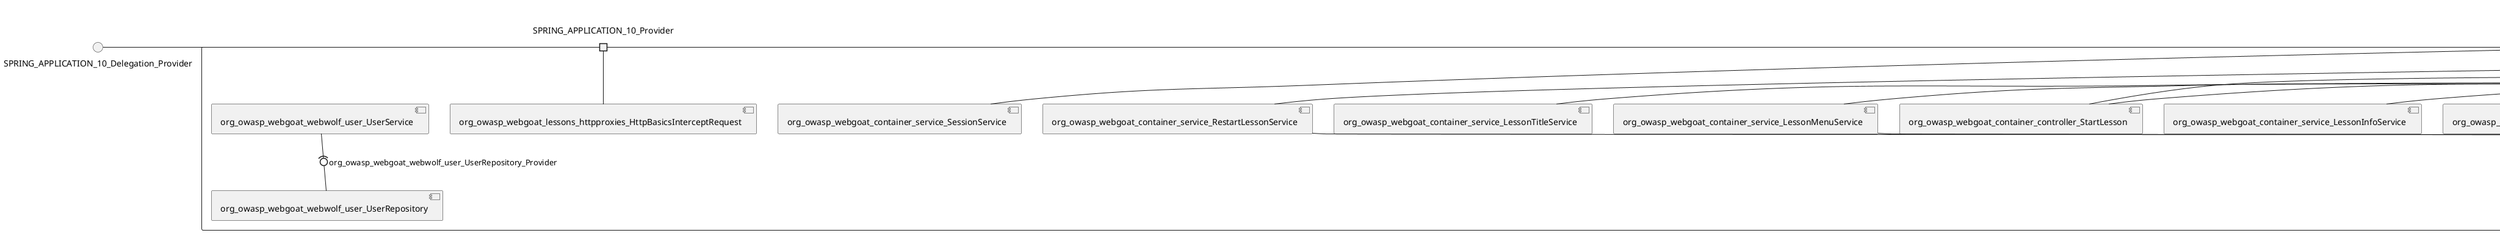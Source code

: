 @startuml
skinparam fixCircleLabelOverlapping true
skinparam componentStyle uml2
() SPRING_APPLICATION_10_Delegation_Provider
() SPRING_APPLICATION_11_Delegation_Provider
() SPRING_APPLICATION_12_Delegation_Provider
() SPRING_APPLICATION_13_Delegation_Provider
() SPRING_APPLICATION_14_Delegation_Provider
() SPRING_APPLICATION_15_Delegation_Provider
() SPRING_APPLICATION_16_Delegation_Provider
() SPRING_APPLICATION_2_Delegation_Provider
() SPRING_APPLICATION_3_Delegation_Provider
() SPRING_APPLICATION_4_Delegation_Provider
() SPRING_APPLICATION_5_Delegation_Provider
() SPRING_APPLICATION_6_Delegation_Provider
() SPRING_APPLICATION_7_Delegation_Provider
() SPRING_APPLICATION_8_Delegation_Provider
() SPRING_APPLICATION_9_Delegation_Provider
() SPRING_APPLICATION_BypassRestrictions_FieldRestrictions_POST_Delegation_Provider
() SPRING_APPLICATION_BypassRestrictions_frontendValidation_POST_Delegation_Provider
() SPRING_APPLICATION_ChromeDevTools_dummy_POST_Delegation_Provider
() SPRING_APPLICATION_ChromeDevTools_network_POST_Delegation_Provider
() SPRING_APPLICATION_CrossSiteScriptingStored_stored_xss_POST_Delegation_Provider
() SPRING_APPLICATION_CrossSiteScriptingStored_stored_xss_follow_up_POST_Delegation_Provider
() SPRING_APPLICATION_CrossSiteScripting_attack1_POST_Delegation_Provider
() SPRING_APPLICATION_CrossSiteScripting_attack3_POST_Delegation_Provider
() SPRING_APPLICATION_CrossSiteScripting_attack4_POST_Delegation_Provider
() SPRING_APPLICATION_CrossSiteScripting_attack5a_GET_Delegation_Provider
() SPRING_APPLICATION_CrossSiteScripting_attack6a_POST_Delegation_Provider
() SPRING_APPLICATION_CrossSiteScripting_dom_follow_up_POST_Delegation_Provider
() SPRING_APPLICATION_CrossSiteScripting_phone_home_xss_POST_Delegation_Provider
() SPRING_APPLICATION_CrossSiteScripting_quiz_GET_POST_Delegation_Provider
() SPRING_APPLICATION_Delegation_Provider
() SPRING_APPLICATION_GET_10_Delegation_Provider
() SPRING_APPLICATION_GET_11_Delegation_Provider
() SPRING_APPLICATION_GET_2_Delegation_Provider
() SPRING_APPLICATION_GET_3_Delegation_Provider
() SPRING_APPLICATION_GET_4_Delegation_Provider
() SPRING_APPLICATION_GET_5_Delegation_Provider
() SPRING_APPLICATION_GET_6_Delegation_Provider
() SPRING_APPLICATION_GET_7_Delegation_Provider
() SPRING_APPLICATION_GET_8_Delegation_Provider
() SPRING_APPLICATION_GET_9_Delegation_Provider
() SPRING_APPLICATION_GET_Delegation_Provider
() SPRING_APPLICATION_HtmlTampering_task_POST_Delegation_Provider
() SPRING_APPLICATION_HttpBasics_attack1_POST_Delegation_Provider
() SPRING_APPLICATION_HttpBasics_attack2_POST_Delegation_Provider
() SPRING_APPLICATION_IDOR_diff_attributes_POST_Delegation_Provider
() SPRING_APPLICATION_IDOR_login_POST_Delegation_Provider
() SPRING_APPLICATION_IDOR_profile_alt_path_POST_Delegation_Provider
() SPRING_APPLICATION_InsecureDeserialization_task_POST_Delegation_Provider
() SPRING_APPLICATION_InsecureLogin_Delegation_Provider
() SPRING_APPLICATION_JWT_decode_POST_Delegation_Provider
() SPRING_APPLICATION_JWT_jku_Delegation_Provider
() SPRING_APPLICATION_JWT_kid_Delegation_Provider
() SPRING_APPLICATION_JWT_quiz_GET_POST_Delegation_Provider
() SPRING_APPLICATION_JWT_refresh_Delegation_Provider
() SPRING_APPLICATION_JWT_secret_POST_Delegation_Provider
() SPRING_APPLICATION_JWT_votings_Delegation_Provider
() SPRING_APPLICATION_LogSpoofing_log_bleeding_POST_Delegation_Provider
() SPRING_APPLICATION_LogSpoofing_log_spoofing_POST_Delegation_Provider
() SPRING_APPLICATION_POST_10_Delegation_Provider
() SPRING_APPLICATION_POST_11_Delegation_Provider
() SPRING_APPLICATION_POST_12_Delegation_Provider
() SPRING_APPLICATION_POST_13_Delegation_Provider
() SPRING_APPLICATION_POST_14_Delegation_Provider
() SPRING_APPLICATION_POST_15_Delegation_Provider
() SPRING_APPLICATION_POST_16_Delegation_Provider
() SPRING_APPLICATION_POST_17_Delegation_Provider
() SPRING_APPLICATION_POST_18_Delegation_Provider
() SPRING_APPLICATION_POST_2_Delegation_Provider
() SPRING_APPLICATION_POST_3_Delegation_Provider
() SPRING_APPLICATION_POST_4_Delegation_Provider
() SPRING_APPLICATION_POST_5_Delegation_Provider
() SPRING_APPLICATION_POST_6_Delegation_Provider
() SPRING_APPLICATION_POST_7_Delegation_Provider
() SPRING_APPLICATION_POST_8_Delegation_Provider
() SPRING_APPLICATION_POST_9_Delegation_Provider
() SPRING_APPLICATION_POST_Delegation_Provider
() SPRING_APPLICATION_PUT_Delegation_Provider
() SPRING_APPLICATION_PasswordReset_ForgotPassword_create_password_reset_link_POST_Delegation_Provider
() SPRING_APPLICATION_PasswordReset_SecurityQuestions_POST_Delegation_Provider
() SPRING_APPLICATION_PasswordReset_reset_Delegation_Provider
() SPRING_APPLICATION_PasswordReset_simple_mail_reset_POST_Delegation_Provider
() SPRING_APPLICATION_PathTraversal_profile_picture_GET_Delegation_Provider
() SPRING_APPLICATION_PathTraversal_profile_picture_fix_GET_Delegation_Provider
() SPRING_APPLICATION_PathTraversal_profile_upload_POST_Delegation_Provider
() SPRING_APPLICATION_PathTraversal_profile_upload_fix_POST_Delegation_Provider
() SPRING_APPLICATION_PathTraversal_profile_upload_remove_user_input_POST_Delegation_Provider
() SPRING_APPLICATION_PathTraversal_random_POST_Delegation_Provider
() SPRING_APPLICATION_PathTraversal_random_picture_GET_Delegation_Provider
() SPRING_APPLICATION_PathTraversal_zip_slip_Delegation_Provider
() SPRING_APPLICATION_SSRF_task1_POST_Delegation_Provider
() SPRING_APPLICATION_SSRF_task2_POST_Delegation_Provider
() SPRING_APPLICATION_SecurePasswords_assignment_POST_Delegation_Provider
() SPRING_APPLICATION_SqlInjectionAdvanced_attack6a_POST_Delegation_Provider
() SPRING_APPLICATION_SqlInjectionAdvanced_attack6b_POST_Delegation_Provider
() SPRING_APPLICATION_SqlInjectionAdvanced_challenge_Login_POST_Delegation_Provider
() SPRING_APPLICATION_SqlInjectionAdvanced_challenge_PUT_Delegation_Provider
() SPRING_APPLICATION_SqlInjectionAdvanced_quiz_GET_POST_Delegation_Provider
() SPRING_APPLICATION_SqlInjectionMitigations_attack10a_POST_Delegation_Provider
() SPRING_APPLICATION_SqlInjectionMitigations_attack10b_POST_Delegation_Provider
() SPRING_APPLICATION_SqlInjectionMitigations_attack12a_POST_Delegation_Provider
() SPRING_APPLICATION_SqlInjectionMitigations_servers_GET_Delegation_Provider
() SPRING_APPLICATION_SqlInjection_assignment5a_POST_Delegation_Provider
() SPRING_APPLICATION_SqlInjection_assignment5b_POST_Delegation_Provider
() SPRING_APPLICATION_SqlInjection_attack10_POST_Delegation_Provider
() SPRING_APPLICATION_SqlInjection_attack2_POST_Delegation_Provider
() SPRING_APPLICATION_SqlInjection_attack3_POST_Delegation_Provider
() SPRING_APPLICATION_SqlInjection_attack4_POST_Delegation_Provider
() SPRING_APPLICATION_SqlInjection_attack5_POST_Delegation_Provider
() SPRING_APPLICATION_SqlInjection_attack8_POST_Delegation_Provider
() SPRING_APPLICATION_SqlInjection_attack9_POST_Delegation_Provider
() SPRING_APPLICATION_SqlOnlyInputValidationOnKeywords_attack_POST_Delegation_Provider
() SPRING_APPLICATION_SqlOnlyInputValidation_attack_POST_Delegation_Provider
() SPRING_APPLICATION_VulnerableComponents_attack1_POST_Delegation_Provider
() SPRING_APPLICATION_WebWolf_GET_Delegation_Provider
() SPRING_APPLICATION_WebWolf_landing_Delegation_Provider
() SPRING_APPLICATION_WebWolf_mail_Delegation_Provider
() SPRING_APPLICATION_challenge_1_POST_Delegation_Provider
() SPRING_APPLICATION_challenge_5_POST_Delegation_Provider
() SPRING_APPLICATION_challenge_7_Delegation_Provider
() SPRING_APPLICATION_challenge_8_Delegation_Provider
() SPRING_APPLICATION_challenge_logo_Delegation_Provider
() SPRING_APPLICATION_cia_quiz_GET_POST_Delegation_Provider
() SPRING_APPLICATION_clientSideFiltering_attack1_POST_Delegation_Provider
() SPRING_APPLICATION_clientSideFiltering_challenge_store_coupons_GET_Delegation_Provider
() SPRING_APPLICATION_clientSideFiltering_getItForFree_POST_Delegation_Provider
() SPRING_APPLICATION_clientSideFiltering_salaries_GET_Delegation_Provider
() SPRING_APPLICATION_crypto_encoding_basic_auth_POST_Delegation_Provider
() SPRING_APPLICATION_crypto_encoding_xor_POST_Delegation_Provider
() SPRING_APPLICATION_crypto_hashing_POST_Delegation_Provider
() SPRING_APPLICATION_crypto_secure_defaults_POST_Delegation_Provider
() SPRING_APPLICATION_crypto_signing_verify_POST_Delegation_Provider
() SPRING_APPLICATION_csrf_feedback_message_POST_Delegation_Provider
() SPRING_APPLICATION_csrf_review_POST_Delegation_Provider
() SPRING_APPLICATION_files_GET_Delegation_Provider
() SPRING_APPLICATION_fileupload_POST_Delegation_Provider
() SPRING_APPLICATION_jwt_Delegation_Provider
() SPRING_APPLICATION_landing_Delegation_Provider
() SPRING_APPLICATION_lesson_template_Delegation_Provider
() SPRING_APPLICATION_login_oauth_mvc_GET_Delegation_Provider
() SPRING_APPLICATION_mail_DELETE_GET_POST_Delegation_Provider
() SPRING_APPLICATION_register_mvc_POST_Delegation_Provider
() SPRING_APPLICATION_registration_GET_Delegation_Provider
() SPRING_APPLICATION_requests_GET_Delegation_Provider
() SPRING_APPLICATION_scoreboard_data_GET_Delegation_Provider
() SPRING_APPLICATION_server_directory_GET_Delegation_Provider
() SPRING_APPLICATION_service_debug_labels_mvc_Delegation_Provider
() SPRING_APPLICATION_service_lessonoverview_mvc_Delegation_Provider
() SPRING_APPLICATION_xxe_comments_GET_Delegation_Provider
rectangle System {
[org_owasp_webgoat_container_HammerHead] [[webgoat-webgoat.repository#_uJ_cxmNREe-xVe5M2P3WrQ]]
[org_owasp_webgoat_container_WebWolfRedirect] [[webgoat-webgoat.repository#_uJ_cxmNREe-xVe5M2P3WrQ]]
[org_owasp_webgoat_container_controller_StartLesson] [[webgoat-webgoat.repository#_uJ_cxmNREe-xVe5M2P3WrQ]]
[org_owasp_webgoat_container_controller_Welcome] [[webgoat-webgoat.repository#_uJ_cxmNREe-xVe5M2P3WrQ]]
[org_owasp_webgoat_container_i18n_PluginMessages_Provider] [[webgoat-webgoat.repository#_uJ_cxmNREe-xVe5M2P3WrQ]]
[org_owasp_webgoat_container_report_ReportCardController] [[webgoat-webgoat.repository#_uJ_cxmNREe-xVe5M2P3WrQ]]
[org_owasp_webgoat_container_service_EnvironmentService] [[webgoat-webgoat.repository#_uJ_cxmNREe-xVe5M2P3WrQ]]
[org_owasp_webgoat_container_service_HintService] [[webgoat-webgoat.repository#_uJ_cxmNREe-xVe5M2P3WrQ]]
[org_owasp_webgoat_container_service_LabelDebugService] [[webgoat-webgoat.repository#_uJ_cxmNREe-xVe5M2P3WrQ]]
[org_owasp_webgoat_container_service_LabelService] [[webgoat-webgoat.repository#_uJ_cxmNREe-xVe5M2P3WrQ]]
[org_owasp_webgoat_container_service_LessonInfoService] [[webgoat-webgoat.repository#_uJ_cxmNREe-xVe5M2P3WrQ]]
[org_owasp_webgoat_container_service_LessonMenuService] [[webgoat-webgoat.repository#_uJ_cxmNREe-xVe5M2P3WrQ]]
[org_owasp_webgoat_container_service_LessonProgressService] [[webgoat-webgoat.repository#_uJ_cxmNREe-xVe5M2P3WrQ]]
[org_owasp_webgoat_container_service_LessonTitleService] [[webgoat-webgoat.repository#_uJ_cxmNREe-xVe5M2P3WrQ]]
[org_owasp_webgoat_container_service_RestartLessonService] [[webgoat-webgoat.repository#_uJ_cxmNREe-xVe5M2P3WrQ]]
[org_owasp_webgoat_container_service_SessionService] [[webgoat-webgoat.repository#_uJ_cxmNREe-xVe5M2P3WrQ]]
[org_owasp_webgoat_container_session_UserSessionData_Provider] [[webgoat-webgoat.repository#_uJ_cxmNREe-xVe5M2P3WrQ]]
[org_owasp_webgoat_container_session_WebSession_Provider] [[webgoat-webgoat.repository#_uJ_cxmNREe-xVe5M2P3WrQ]]
[org_owasp_webgoat_container_users_RegistrationController] [[webgoat-webgoat.repository#_uJ_cxmNREe-xVe5M2P3WrQ]]
[org_owasp_webgoat_container_users_Scoreboard] [[webgoat-webgoat.repository#_uJ_cxmNREe-xVe5M2P3WrQ]]
[org_owasp_webgoat_container_users_UserProgressRepository] [[webgoat-webgoat.repository#_uJ_cxmNREe-xVe5M2P3WrQ]]
[org_owasp_webgoat_container_users_UserRepository] [[webgoat-webgoat.repository#_uJ_cxmNREe-xVe5M2P3WrQ]]
[org_owasp_webgoat_container_users_UserService] [[webgoat-webgoat.repository#_uJ_cxmNREe-xVe5M2P3WrQ]]
[org_owasp_webgoat_lessons_authbypass_VerifyAccount] [[webgoat-webgoat.repository#_uJ_cxmNREe-xVe5M2P3WrQ]]
[org_owasp_webgoat_lessons_bypassrestrictions_BypassRestrictionsFieldRestrictions] [[webgoat-webgoat.repository#_uJ_cxmNREe-xVe5M2P3WrQ]]
[org_owasp_webgoat_lessons_bypassrestrictions_BypassRestrictionsFrontendValidation] [[webgoat-webgoat.repository#_uJ_cxmNREe-xVe5M2P3WrQ]]
[org_owasp_webgoat_lessons_challenges_FlagController] [[webgoat-webgoat.repository#_uJ_cxmNREe-xVe5M2P3WrQ]]
[org_owasp_webgoat_lessons_challenges_challenge1_Assignment1] [[webgoat-webgoat.repository#_uJ_cxmNREe-xVe5M2P3WrQ]]
[org_owasp_webgoat_lessons_challenges_challenge1_ImageServlet] [[webgoat-webgoat.repository#_uJ_cxmNREe-xVe5M2P3WrQ]]
[org_owasp_webgoat_lessons_challenges_challenge5_Assignment5] [[webgoat-webgoat.repository#_uJ_cxmNREe-xVe5M2P3WrQ]]
[org_owasp_webgoat_lessons_challenges_challenge7_Assignment7] [[webgoat-webgoat.repository#_uJ_cxmNREe-xVe5M2P3WrQ]]
[org_owasp_webgoat_lessons_challenges_challenge8_Assignment8] [[webgoat-webgoat.repository#_uJ_cxmNREe-xVe5M2P3WrQ]]
[org_owasp_webgoat_lessons_chromedevtools_NetworkDummy] [[webgoat-webgoat.repository#_uJ_cxmNREe-xVe5M2P3WrQ]]
[org_owasp_webgoat_lessons_chromedevtools_NetworkLesson] [[webgoat-webgoat.repository#_uJ_cxmNREe-xVe5M2P3WrQ]]
[org_owasp_webgoat_lessons_cia_CIAQuiz] [[webgoat-webgoat.repository#_uJ_cxmNREe-xVe5M2P3WrQ]]
[org_owasp_webgoat_lessons_clientsidefiltering_ClientSideFilteringAssignment] [[webgoat-webgoat.repository#_uJ_cxmNREe-xVe5M2P3WrQ]]
[org_owasp_webgoat_lessons_clientsidefiltering_ClientSideFilteringFreeAssignment] [[webgoat-webgoat.repository#_uJ_cxmNREe-xVe5M2P3WrQ]]
[org_owasp_webgoat_lessons_clientsidefiltering_Salaries] [[webgoat-webgoat.repository#_uJ_cxmNREe-xVe5M2P3WrQ]]
[org_owasp_webgoat_lessons_clientsidefiltering_ShopEndpoint] [[webgoat-webgoat.repository#_uJ_cxmNREe-xVe5M2P3WrQ]]
[org_owasp_webgoat_lessons_cryptography_EncodingAssignment] [[webgoat-webgoat.repository#_uJ_cxmNREe-xVe5M2P3WrQ]]
[org_owasp_webgoat_lessons_cryptography_HashingAssignment] [[webgoat-webgoat.repository#_uJ_cxmNREe-xVe5M2P3WrQ]]
[org_owasp_webgoat_lessons_cryptography_SecureDefaultsAssignment] [[webgoat-webgoat.repository#_uJ_cxmNREe-xVe5M2P3WrQ]]
[org_owasp_webgoat_lessons_cryptography_SigningAssignment] [[webgoat-webgoat.repository#_uJ_cxmNREe-xVe5M2P3WrQ]]
[org_owasp_webgoat_lessons_cryptography_XOREncodingAssignment] [[webgoat-webgoat.repository#_uJ_cxmNREe-xVe5M2P3WrQ]]
[org_owasp_webgoat_lessons_csrf_CSRFConfirmFlag1] [[webgoat-webgoat.repository#_uJ_cxmNREe-xVe5M2P3WrQ]]
[org_owasp_webgoat_lessons_csrf_CSRFFeedback] [[webgoat-webgoat.repository#_uJ_cxmNREe-xVe5M2P3WrQ]]
[org_owasp_webgoat_lessons_csrf_CSRFGetFlag] [[webgoat-webgoat.repository#_uJ_cxmNREe-xVe5M2P3WrQ]]
[org_owasp_webgoat_lessons_csrf_CSRFLogin] [[webgoat-webgoat.repository#_uJ_cxmNREe-xVe5M2P3WrQ]]
[org_owasp_webgoat_lessons_csrf_ForgedReviews] [[webgoat-webgoat.repository#_uJ_cxmNREe-xVe5M2P3WrQ]]
[org_owasp_webgoat_lessons_csrf_ObjectMapper_Provider] [[webgoat-webgoat.repository#_uJ_cxmNREe-xVe5M2P3WrQ]]
[org_owasp_webgoat_lessons_deserialization_InsecureDeserializationTask] [[webgoat-webgoat.repository#_uJ_cxmNREe-xVe5M2P3WrQ]]
[org_owasp_webgoat_lessons_hijacksession_HijackSessionAssignment] [[webgoat-webgoat.repository#_uJ_cxmNREe-xVe5M2P3WrQ]]
[org_owasp_webgoat_lessons_hijacksession_cas_HijackSessionAuthenticationProvider] [[webgoat-webgoat.repository#_uJ_cxmNREe-xVe5M2P3WrQ]]
[org_owasp_webgoat_lessons_htmltampering_HtmlTamperingTask] [[webgoat-webgoat.repository#_uJ_cxmNREe-xVe5M2P3WrQ]]
[org_owasp_webgoat_lessons_httpbasics_HttpBasicsLesson] [[webgoat-webgoat.repository#_uJ_cxmNREe-xVe5M2P3WrQ]]
[org_owasp_webgoat_lessons_httpbasics_HttpBasicsQuiz] [[webgoat-webgoat.repository#_uJ_cxmNREe-xVe5M2P3WrQ]]
[org_owasp_webgoat_lessons_httpproxies_HttpBasicsInterceptRequest] [[webgoat-webgoat.repository#_uJ_cxmNREe-xVe5M2P3WrQ]]
[org_owasp_webgoat_lessons_idor_IDORDiffAttributes] [[webgoat-webgoat.repository#_uJ_cxmNREe-xVe5M2P3WrQ]]
[org_owasp_webgoat_lessons_idor_IDOREditOtherProfile] [[webgoat-webgoat.repository#_uJ_cxmNREe-xVe5M2P3WrQ]]
[org_owasp_webgoat_lessons_idor_IDORLogin] [[webgoat-webgoat.repository#_uJ_cxmNREe-xVe5M2P3WrQ]]
[org_owasp_webgoat_lessons_idor_IDORViewOtherProfile] [[webgoat-webgoat.repository#_uJ_cxmNREe-xVe5M2P3WrQ]]
[org_owasp_webgoat_lessons_idor_IDORViewOwnProfile] [[webgoat-webgoat.repository#_uJ_cxmNREe-xVe5M2P3WrQ]]
[org_owasp_webgoat_lessons_idor_IDORViewOwnProfileAltUrl] [[webgoat-webgoat.repository#_uJ_cxmNREe-xVe5M2P3WrQ]]
[org_owasp_webgoat_lessons_insecurelogin_InsecureLoginTask] [[webgoat-webgoat.repository#_uJ_cxmNREe-xVe5M2P3WrQ]]
[org_owasp_webgoat_lessons_jwt_JWTDecodeEndpoint] [[webgoat-webgoat.repository#_uJ_cxmNREe-xVe5M2P3WrQ]]
[org_owasp_webgoat_lessons_jwt_JWTQuiz] [[webgoat-webgoat.repository#_uJ_cxmNREe-xVe5M2P3WrQ]]
[org_owasp_webgoat_lessons_jwt_JWTRefreshEndpoint] [[webgoat-webgoat.repository#_uJ_cxmNREe-xVe5M2P3WrQ]]
[org_owasp_webgoat_lessons_jwt_JWTSecretKeyEndpoint] [[webgoat-webgoat.repository#_uJ_cxmNREe-xVe5M2P3WrQ]]
[org_owasp_webgoat_lessons_jwt_JWTVotesEndpoint] [[webgoat-webgoat.repository#_uJ_cxmNREe-xVe5M2P3WrQ]]
[org_owasp_webgoat_lessons_jwt_claimmisuse_JWTHeaderJKUEndpoint] [[webgoat-webgoat.repository#_uJ_cxmNREe-xVe5M2P3WrQ]]
[org_owasp_webgoat_lessons_jwt_claimmisuse_JWTHeaderKIDEndpoint] [[webgoat-webgoat.repository#_uJ_cxmNREe-xVe5M2P3WrQ]]
[org_owasp_webgoat_lessons_lessontemplate_SampleAttack] [[webgoat-webgoat.repository#_uJ_cxmNREe-xVe5M2P3WrQ]]
[org_owasp_webgoat_lessons_logging_LogBleedingTask] [[webgoat-webgoat.repository#_uJ_cxmNREe-xVe5M2P3WrQ]]
[org_owasp_webgoat_lessons_logging_LogSpoofingTask] [[webgoat-webgoat.repository#_uJ_cxmNREe-xVe5M2P3WrQ]]
[org_owasp_webgoat_lessons_missingac_MissingFunctionACHiddenMenus] [[webgoat-webgoat.repository#_uJ_cxmNREe-xVe5M2P3WrQ]]
[org_owasp_webgoat_lessons_missingac_MissingFunctionACUsers] [[webgoat-webgoat.repository#_uJ_cxmNREe-xVe5M2P3WrQ]]
[org_owasp_webgoat_lessons_missingac_MissingFunctionACYourHash] [[webgoat-webgoat.repository#_uJ_cxmNREe-xVe5M2P3WrQ]]
[org_owasp_webgoat_lessons_missingac_MissingFunctionACYourHashAdmin] [[webgoat-webgoat.repository#_uJ_cxmNREe-xVe5M2P3WrQ]]
[org_owasp_webgoat_lessons_passwordreset_QuestionsAssignment] [[webgoat-webgoat.repository#_uJ_cxmNREe-xVe5M2P3WrQ]]
[org_owasp_webgoat_lessons_passwordreset_ResetLinkAssignment] [[webgoat-webgoat.repository#_uJ_cxmNREe-xVe5M2P3WrQ]]
[org_owasp_webgoat_lessons_passwordreset_ResetLinkAssignmentForgotPassword] [[webgoat-webgoat.repository#_uJ_cxmNREe-xVe5M2P3WrQ]]
[org_owasp_webgoat_lessons_passwordreset_SecurityQuestionAssignment] [[webgoat-webgoat.repository#_uJ_cxmNREe-xVe5M2P3WrQ]]
[org_owasp_webgoat_lessons_passwordreset_SimpleMailAssignment] [[webgoat-webgoat.repository#_uJ_cxmNREe-xVe5M2P3WrQ]]
[org_owasp_webgoat_lessons_passwordreset_TriedQuestions] [[webgoat-webgoat.repository#_uJ_cxmNREe-xVe5M2P3WrQ]]
[org_owasp_webgoat_lessons_pathtraversal_ProfileUpload] [[webgoat-webgoat.repository#_uJ_cxmNREe-xVe5M2P3WrQ]]
[org_owasp_webgoat_lessons_pathtraversal_ProfileUploadFix] [[webgoat-webgoat.repository#_uJ_cxmNREe-xVe5M2P3WrQ]]
[org_owasp_webgoat_lessons_pathtraversal_ProfileUploadRemoveUserInput] [[webgoat-webgoat.repository#_uJ_cxmNREe-xVe5M2P3WrQ]]
[org_owasp_webgoat_lessons_pathtraversal_ProfileUploadRetrieval] [[webgoat-webgoat.repository#_uJ_cxmNREe-xVe5M2P3WrQ]]
[org_owasp_webgoat_lessons_pathtraversal_ProfileZipSlip] [[webgoat-webgoat.repository#_uJ_cxmNREe-xVe5M2P3WrQ]]
[org_owasp_webgoat_lessons_securepasswords_SecurePasswordsAssignment] [[webgoat-webgoat.repository#_uJ_cxmNREe-xVe5M2P3WrQ]]
[org_owasp_webgoat_lessons_spoofcookie_SpoofCookieAssignment] [[webgoat-webgoat.repository#_uJ_cxmNREe-xVe5M2P3WrQ]]
[org_owasp_webgoat_lessons_sqlinjection_advanced_SqlInjectionChallenge] [[webgoat-webgoat.repository#_uJ_cxmNREe-xVe5M2P3WrQ]]
[org_owasp_webgoat_lessons_sqlinjection_advanced_SqlInjectionChallengeLogin] [[webgoat-webgoat.repository#_uJ_cxmNREe-xVe5M2P3WrQ]]
[org_owasp_webgoat_lessons_sqlinjection_advanced_SqlInjectionLesson6a] [[webgoat-webgoat.repository#_uJ_cxmNREe-xVe5M2P3WrQ]]
[org_owasp_webgoat_lessons_sqlinjection_advanced_SqlInjectionLesson6b] [[webgoat-webgoat.repository#_uJ_cxmNREe-xVe5M2P3WrQ]]
[org_owasp_webgoat_lessons_sqlinjection_advanced_SqlInjectionQuiz] [[webgoat-webgoat.repository#_uJ_cxmNREe-xVe5M2P3WrQ]]
[org_owasp_webgoat_lessons_sqlinjection_introduction_SqlInjectionLesson10] [[webgoat-webgoat.repository#_uJ_cxmNREe-xVe5M2P3WrQ]]
[org_owasp_webgoat_lessons_sqlinjection_introduction_SqlInjectionLesson2] [[webgoat-webgoat.repository#_uJ_cxmNREe-xVe5M2P3WrQ]]
[org_owasp_webgoat_lessons_sqlinjection_introduction_SqlInjectionLesson3] [[webgoat-webgoat.repository#_uJ_cxmNREe-xVe5M2P3WrQ]]
[org_owasp_webgoat_lessons_sqlinjection_introduction_SqlInjectionLesson4] [[webgoat-webgoat.repository#_uJ_cxmNREe-xVe5M2P3WrQ]]
[org_owasp_webgoat_lessons_sqlinjection_introduction_SqlInjectionLesson5] [[webgoat-webgoat.repository#_uJ_cxmNREe-xVe5M2P3WrQ]]
[org_owasp_webgoat_lessons_sqlinjection_introduction_SqlInjectionLesson5a] [[webgoat-webgoat.repository#_uJ_cxmNREe-xVe5M2P3WrQ]]
[org_owasp_webgoat_lessons_sqlinjection_introduction_SqlInjectionLesson5b] [[webgoat-webgoat.repository#_uJ_cxmNREe-xVe5M2P3WrQ]]
[org_owasp_webgoat_lessons_sqlinjection_introduction_SqlInjectionLesson8] [[webgoat-webgoat.repository#_uJ_cxmNREe-xVe5M2P3WrQ]]
[org_owasp_webgoat_lessons_sqlinjection_introduction_SqlInjectionLesson9] [[webgoat-webgoat.repository#_uJ_cxmNREe-xVe5M2P3WrQ]]
[org_owasp_webgoat_lessons_sqlinjection_mitigation_Servers] [[webgoat-webgoat.repository#_uJ_cxmNREe-xVe5M2P3WrQ]]
[org_owasp_webgoat_lessons_sqlinjection_mitigation_SqlInjectionLesson10a] [[webgoat-webgoat.repository#_uJ_cxmNREe-xVe5M2P3WrQ]]
[org_owasp_webgoat_lessons_sqlinjection_mitigation_SqlInjectionLesson10b] [[webgoat-webgoat.repository#_uJ_cxmNREe-xVe5M2P3WrQ]]
[org_owasp_webgoat_lessons_sqlinjection_mitigation_SqlInjectionLesson13] [[webgoat-webgoat.repository#_uJ_cxmNREe-xVe5M2P3WrQ]]
[org_owasp_webgoat_lessons_sqlinjection_mitigation_SqlOnlyInputValidation] [[webgoat-webgoat.repository#_uJ_cxmNREe-xVe5M2P3WrQ]]
[org_owasp_webgoat_lessons_sqlinjection_mitigation_SqlOnlyInputValidationOnKeywords] [[webgoat-webgoat.repository#_uJ_cxmNREe-xVe5M2P3WrQ]]
[org_owasp_webgoat_lessons_ssrf_SSRFTask1] [[webgoat-webgoat.repository#_uJ_cxmNREe-xVe5M2P3WrQ]]
[org_owasp_webgoat_lessons_ssrf_SSRFTask2] [[webgoat-webgoat.repository#_uJ_cxmNREe-xVe5M2P3WrQ]]
[org_owasp_webgoat_lessons_vulnerablecomponents_VulnerableComponentsLesson] [[webgoat-webgoat.repository#_uJ_cxmNREe-xVe5M2P3WrQ]]
[org_owasp_webgoat_lessons_webwolfintroduction_LandingAssignment] [[webgoat-webgoat.repository#_uJ_cxmNREe-xVe5M2P3WrQ]]
[org_owasp_webgoat_lessons_webwolfintroduction_MailAssignment] [[webgoat-webgoat.repository#_uJ_cxmNREe-xVe5M2P3WrQ]]
[org_owasp_webgoat_lessons_xss_CrossSiteScriptingLesson1] [[webgoat-webgoat.repository#_uJ_cxmNREe-xVe5M2P3WrQ]]
[org_owasp_webgoat_lessons_xss_CrossSiteScriptingLesson3] [[webgoat-webgoat.repository#_uJ_cxmNREe-xVe5M2P3WrQ]]
[org_owasp_webgoat_lessons_xss_CrossSiteScriptingLesson4] [[webgoat-webgoat.repository#_uJ_cxmNREe-xVe5M2P3WrQ]]
[org_owasp_webgoat_lessons_xss_CrossSiteScriptingLesson5a] [[webgoat-webgoat.repository#_uJ_cxmNREe-xVe5M2P3WrQ]]
[org_owasp_webgoat_lessons_xss_CrossSiteScriptingLesson6a] [[webgoat-webgoat.repository#_uJ_cxmNREe-xVe5M2P3WrQ]]
[org_owasp_webgoat_lessons_xss_CrossSiteScriptingQuiz] [[webgoat-webgoat.repository#_uJ_cxmNREe-xVe5M2P3WrQ]]
[org_owasp_webgoat_lessons_xss_DOMCrossSiteScripting] [[webgoat-webgoat.repository#_uJ_cxmNREe-xVe5M2P3WrQ]]
[org_owasp_webgoat_lessons_xss_DOMCrossSiteScriptingVerifier] [[webgoat-webgoat.repository#_uJ_cxmNREe-xVe5M2P3WrQ]]
[org_owasp_webgoat_lessons_xss_stored_StoredCrossSiteScriptingVerifier] [[webgoat-webgoat.repository#_uJ_cxmNREe-xVe5M2P3WrQ]]
[org_owasp_webgoat_lessons_xss_stored_StoredXssComments] [[webgoat-webgoat.repository#_uJ_cxmNREe-xVe5M2P3WrQ]]
[org_owasp_webgoat_lessons_xxe_BlindSendFileAssignment] [[webgoat-webgoat.repository#_uJ_cxmNREe-xVe5M2P3WrQ]]
[org_owasp_webgoat_lessons_xxe_CommentsCache] [[webgoat-webgoat.repository#_uJ_cxmNREe-xVe5M2P3WrQ]]
[org_owasp_webgoat_lessons_xxe_CommentsEndpoint] [[webgoat-webgoat.repository#_uJ_cxmNREe-xVe5M2P3WrQ]]
[org_owasp_webgoat_lessons_xxe_ContentTypeAssignment] [[webgoat-webgoat.repository#_uJ_cxmNREe-xVe5M2P3WrQ]]
[org_owasp_webgoat_lessons_xxe_SimpleXXE] [[webgoat-webgoat.repository#_uJ_cxmNREe-xVe5M2P3WrQ]]
[org_owasp_webgoat_webwolf_FileServer] [[webgoat-webgoat.repository#_uJ_cxmNREe-xVe5M2P3WrQ]]
[org_owasp_webgoat_webwolf_jwt_JWTController] [[webgoat-webgoat.repository#_uJ_cxmNREe-xVe5M2P3WrQ]]
[org_owasp_webgoat_webwolf_mailbox_MailboxController] [[webgoat-webgoat.repository#_uJ_cxmNREe-xVe5M2P3WrQ]]
[org_owasp_webgoat_webwolf_mailbox_MailboxRepository] [[webgoat-webgoat.repository#_uJ_cxmNREe-xVe5M2P3WrQ]]
[org_owasp_webgoat_webwolf_requests_LandingPage] [[webgoat-webgoat.repository#_uJ_cxmNREe-xVe5M2P3WrQ]]
[org_owasp_webgoat_webwolf_requests_Requests] [[webgoat-webgoat.repository#_uJ_cxmNREe-xVe5M2P3WrQ]]
[org_owasp_webgoat_webwolf_user_UserRepository] [[webgoat-webgoat.repository#_uJ_cxmNREe-xVe5M2P3WrQ]]
[org_owasp_webgoat_webwolf_user_UserService] [[webgoat-webgoat.repository#_uJ_cxmNREe-xVe5M2P3WrQ]]
port SPRING_APPLICATION_10_Provider
SPRING_APPLICATION_10_Delegation_Provider - SPRING_APPLICATION_10_Provider
SPRING_APPLICATION_10_Provider - [org_owasp_webgoat_lessons_httpproxies_HttpBasicsInterceptRequest]
port SPRING_APPLICATION_11_Provider
SPRING_APPLICATION_11_Delegation_Provider - SPRING_APPLICATION_11_Provider
SPRING_APPLICATION_11_Provider - [org_owasp_webgoat_container_service_SessionService]
port SPRING_APPLICATION_12_Provider
SPRING_APPLICATION_12_Delegation_Provider - SPRING_APPLICATION_12_Provider
SPRING_APPLICATION_12_Provider - [org_owasp_webgoat_lessons_cryptography_SigningAssignment]
port SPRING_APPLICATION_13_Provider
SPRING_APPLICATION_13_Delegation_Provider - SPRING_APPLICATION_13_Provider
SPRING_APPLICATION_13_Provider - [org_owasp_webgoat_lessons_jwt_JWTSecretKeyEndpoint]
port SPRING_APPLICATION_14_Provider
SPRING_APPLICATION_14_Delegation_Provider - SPRING_APPLICATION_14_Provider
SPRING_APPLICATION_14_Provider - [org_owasp_webgoat_container_service_RestartLessonService]
port SPRING_APPLICATION_15_Provider
SPRING_APPLICATION_15_Delegation_Provider - SPRING_APPLICATION_15_Provider
SPRING_APPLICATION_15_Provider - [org_owasp_webgoat_container_service_LessonTitleService]
port SPRING_APPLICATION_16_Provider
SPRING_APPLICATION_16_Delegation_Provider - SPRING_APPLICATION_16_Provider
SPRING_APPLICATION_16_Provider - [org_owasp_webgoat_container_service_LessonMenuService]
port SPRING_APPLICATION_2_Provider
SPRING_APPLICATION_2_Delegation_Provider - SPRING_APPLICATION_2_Provider
SPRING_APPLICATION_2_Provider - [org_owasp_webgoat_lessons_xxe_SimpleXXE]
port SPRING_APPLICATION_3_Provider
SPRING_APPLICATION_3_Delegation_Provider - SPRING_APPLICATION_3_Provider
SPRING_APPLICATION_3_Provider - [org_owasp_webgoat_lessons_cryptography_HashingAssignment]
port SPRING_APPLICATION_4_Provider
SPRING_APPLICATION_4_Delegation_Provider - SPRING_APPLICATION_4_Provider
SPRING_APPLICATION_4_Provider - [org_owasp_webgoat_container_controller_StartLesson]
port SPRING_APPLICATION_5_Provider
SPRING_APPLICATION_5_Delegation_Provider - SPRING_APPLICATION_5_Provider
SPRING_APPLICATION_5_Provider - [org_owasp_webgoat_container_controller_StartLesson]
port SPRING_APPLICATION_6_Provider
SPRING_APPLICATION_6_Delegation_Provider - SPRING_APPLICATION_6_Provider
SPRING_APPLICATION_6_Provider - [org_owasp_webgoat_container_service_LessonInfoService]
port SPRING_APPLICATION_7_Provider
SPRING_APPLICATION_7_Delegation_Provider - SPRING_APPLICATION_7_Provider
SPRING_APPLICATION_7_Provider - [org_owasp_webgoat_webwolf_FileServer]
port SPRING_APPLICATION_8_Provider
SPRING_APPLICATION_8_Delegation_Provider - SPRING_APPLICATION_8_Provider
SPRING_APPLICATION_8_Provider - [org_owasp_webgoat_container_HammerHead]
port SPRING_APPLICATION_9_Provider
SPRING_APPLICATION_9_Delegation_Provider - SPRING_APPLICATION_9_Provider
SPRING_APPLICATION_9_Provider - [org_owasp_webgoat_lessons_cryptography_HashingAssignment]
port SPRING_APPLICATION_BypassRestrictions_FieldRestrictions_POST_Provider
SPRING_APPLICATION_BypassRestrictions_FieldRestrictions_POST_Delegation_Provider - SPRING_APPLICATION_BypassRestrictions_FieldRestrictions_POST_Provider
SPRING_APPLICATION_BypassRestrictions_FieldRestrictions_POST_Provider - [org_owasp_webgoat_lessons_bypassrestrictions_BypassRestrictionsFieldRestrictions]
port SPRING_APPLICATION_BypassRestrictions_frontendValidation_POST_Provider
SPRING_APPLICATION_BypassRestrictions_frontendValidation_POST_Delegation_Provider - SPRING_APPLICATION_BypassRestrictions_frontendValidation_POST_Provider
SPRING_APPLICATION_BypassRestrictions_frontendValidation_POST_Provider - [org_owasp_webgoat_lessons_bypassrestrictions_BypassRestrictionsFrontendValidation]
port SPRING_APPLICATION_ChromeDevTools_dummy_POST_Provider
SPRING_APPLICATION_ChromeDevTools_dummy_POST_Delegation_Provider - SPRING_APPLICATION_ChromeDevTools_dummy_POST_Provider
SPRING_APPLICATION_ChromeDevTools_dummy_POST_Provider - [org_owasp_webgoat_lessons_chromedevtools_NetworkDummy]
port SPRING_APPLICATION_ChromeDevTools_network_POST_Provider
SPRING_APPLICATION_ChromeDevTools_network_POST_Delegation_Provider - SPRING_APPLICATION_ChromeDevTools_network_POST_Provider
SPRING_APPLICATION_ChromeDevTools_network_POST_Provider - [org_owasp_webgoat_lessons_chromedevtools_NetworkLesson]
port SPRING_APPLICATION_CrossSiteScriptingStored_stored_xss_POST_Provider
SPRING_APPLICATION_CrossSiteScriptingStored_stored_xss_POST_Delegation_Provider - SPRING_APPLICATION_CrossSiteScriptingStored_stored_xss_POST_Provider
SPRING_APPLICATION_CrossSiteScriptingStored_stored_xss_POST_Provider - [org_owasp_webgoat_lessons_xss_stored_StoredXssComments]
port SPRING_APPLICATION_CrossSiteScriptingStored_stored_xss_follow_up_POST_Provider
SPRING_APPLICATION_CrossSiteScriptingStored_stored_xss_follow_up_POST_Delegation_Provider - SPRING_APPLICATION_CrossSiteScriptingStored_stored_xss_follow_up_POST_Provider
SPRING_APPLICATION_CrossSiteScriptingStored_stored_xss_follow_up_POST_Provider - [org_owasp_webgoat_lessons_xss_stored_StoredCrossSiteScriptingVerifier]
port SPRING_APPLICATION_CrossSiteScripting_attack1_POST_Provider
SPRING_APPLICATION_CrossSiteScripting_attack1_POST_Delegation_Provider - SPRING_APPLICATION_CrossSiteScripting_attack1_POST_Provider
SPRING_APPLICATION_CrossSiteScripting_attack1_POST_Provider - [org_owasp_webgoat_lessons_xss_CrossSiteScriptingLesson1]
port SPRING_APPLICATION_CrossSiteScripting_attack3_POST_Provider
SPRING_APPLICATION_CrossSiteScripting_attack3_POST_Delegation_Provider - SPRING_APPLICATION_CrossSiteScripting_attack3_POST_Provider
SPRING_APPLICATION_CrossSiteScripting_attack3_POST_Provider - [org_owasp_webgoat_lessons_xss_CrossSiteScriptingLesson3]
port SPRING_APPLICATION_CrossSiteScripting_attack4_POST_Provider
SPRING_APPLICATION_CrossSiteScripting_attack4_POST_Delegation_Provider - SPRING_APPLICATION_CrossSiteScripting_attack4_POST_Provider
SPRING_APPLICATION_CrossSiteScripting_attack4_POST_Provider - [org_owasp_webgoat_lessons_xss_CrossSiteScriptingLesson4]
port SPRING_APPLICATION_CrossSiteScripting_attack5a_GET_Provider
SPRING_APPLICATION_CrossSiteScripting_attack5a_GET_Delegation_Provider - SPRING_APPLICATION_CrossSiteScripting_attack5a_GET_Provider
SPRING_APPLICATION_CrossSiteScripting_attack5a_GET_Provider - [org_owasp_webgoat_lessons_xss_CrossSiteScriptingLesson5a]
port SPRING_APPLICATION_CrossSiteScripting_attack6a_POST_Provider
SPRING_APPLICATION_CrossSiteScripting_attack6a_POST_Delegation_Provider - SPRING_APPLICATION_CrossSiteScripting_attack6a_POST_Provider
SPRING_APPLICATION_CrossSiteScripting_attack6a_POST_Provider - [org_owasp_webgoat_lessons_xss_CrossSiteScriptingLesson6a]
port SPRING_APPLICATION_CrossSiteScripting_dom_follow_up_POST_Provider
SPRING_APPLICATION_CrossSiteScripting_dom_follow_up_POST_Delegation_Provider - SPRING_APPLICATION_CrossSiteScripting_dom_follow_up_POST_Provider
SPRING_APPLICATION_CrossSiteScripting_dom_follow_up_POST_Provider - [org_owasp_webgoat_lessons_xss_DOMCrossSiteScriptingVerifier]
port SPRING_APPLICATION_CrossSiteScripting_phone_home_xss_POST_Provider
SPRING_APPLICATION_CrossSiteScripting_phone_home_xss_POST_Delegation_Provider - SPRING_APPLICATION_CrossSiteScripting_phone_home_xss_POST_Provider
SPRING_APPLICATION_CrossSiteScripting_phone_home_xss_POST_Provider - [org_owasp_webgoat_lessons_xss_DOMCrossSiteScripting]
port SPRING_APPLICATION_CrossSiteScripting_quiz_GET_POST_Provider
SPRING_APPLICATION_CrossSiteScripting_quiz_GET_POST_Delegation_Provider - SPRING_APPLICATION_CrossSiteScripting_quiz_GET_POST_Provider
SPRING_APPLICATION_CrossSiteScripting_quiz_GET_POST_Provider - [org_owasp_webgoat_lessons_xss_CrossSiteScriptingQuiz]
port SPRING_APPLICATION_Provider
SPRING_APPLICATION_Delegation_Provider - SPRING_APPLICATION_Provider
SPRING_APPLICATION_Provider - [org_owasp_webgoat_container_service_LabelDebugService]
port SPRING_APPLICATION_GET_10_Provider
SPRING_APPLICATION_GET_10_Delegation_Provider - SPRING_APPLICATION_GET_10_Provider
SPRING_APPLICATION_GET_10_Provider - [org_owasp_webgoat_container_service_LabelService]
port SPRING_APPLICATION_GET_11_Provider
SPRING_APPLICATION_GET_11_Delegation_Provider - SPRING_APPLICATION_GET_11_Provider
SPRING_APPLICATION_GET_11_Provider - [org_owasp_webgoat_lessons_cryptography_EncodingAssignment]
port SPRING_APPLICATION_GET_2_Provider
SPRING_APPLICATION_GET_2_Delegation_Provider - SPRING_APPLICATION_GET_2_Provider
SPRING_APPLICATION_GET_2_Provider - [org_owasp_webgoat_container_controller_Welcome]
port SPRING_APPLICATION_GET_3_Provider
SPRING_APPLICATION_GET_3_Delegation_Provider - SPRING_APPLICATION_GET_3_Provider
SPRING_APPLICATION_GET_3_Provider - [org_owasp_webgoat_container_service_HintService]
port SPRING_APPLICATION_GET_4_Provider
SPRING_APPLICATION_GET_4_Delegation_Provider - SPRING_APPLICATION_GET_4_Provider
SPRING_APPLICATION_GET_4_Provider - [org_owasp_webgoat_lessons_spoofcookie_SpoofCookieAssignment]
port SPRING_APPLICATION_GET_5_Provider
SPRING_APPLICATION_GET_5_Delegation_Provider - SPRING_APPLICATION_GET_5_Provider
SPRING_APPLICATION_GET_5_Provider - [org_owasp_webgoat_lessons_csrf_ForgedReviews]
port SPRING_APPLICATION_GET_6_Provider
SPRING_APPLICATION_GET_6_Delegation_Provider - SPRING_APPLICATION_GET_6_Provider
SPRING_APPLICATION_GET_6_Provider - [org_owasp_webgoat_lessons_xss_stored_StoredXssComments]
port SPRING_APPLICATION_GET_7_Provider
SPRING_APPLICATION_GET_7_Delegation_Provider - SPRING_APPLICATION_GET_7_Provider
SPRING_APPLICATION_GET_7_Provider - [org_owasp_webgoat_lessons_idor_IDORViewOtherProfile]
port SPRING_APPLICATION_GET_8_Provider
SPRING_APPLICATION_GET_8_Delegation_Provider - SPRING_APPLICATION_GET_8_Provider
SPRING_APPLICATION_GET_8_Provider - [org_owasp_webgoat_lessons_idor_IDORViewOwnProfile]
port SPRING_APPLICATION_GET_9_Provider
SPRING_APPLICATION_GET_9_Delegation_Provider - SPRING_APPLICATION_GET_9_Provider
SPRING_APPLICATION_GET_9_Provider - [org_owasp_webgoat_lessons_missingac_MissingFunctionACUsers]
port SPRING_APPLICATION_GET_Provider
SPRING_APPLICATION_GET_Delegation_Provider - SPRING_APPLICATION_GET_Provider
SPRING_APPLICATION_GET_Provider - [org_owasp_webgoat_container_report_ReportCardController]
port SPRING_APPLICATION_HtmlTampering_task_POST_Provider
SPRING_APPLICATION_HtmlTampering_task_POST_Delegation_Provider - SPRING_APPLICATION_HtmlTampering_task_POST_Provider
SPRING_APPLICATION_HtmlTampering_task_POST_Provider - [org_owasp_webgoat_lessons_htmltampering_HtmlTamperingTask]
port SPRING_APPLICATION_HttpBasics_attack1_POST_Provider
SPRING_APPLICATION_HttpBasics_attack1_POST_Delegation_Provider - SPRING_APPLICATION_HttpBasics_attack1_POST_Provider
SPRING_APPLICATION_HttpBasics_attack1_POST_Provider - [org_owasp_webgoat_lessons_httpbasics_HttpBasicsLesson]
port SPRING_APPLICATION_HttpBasics_attack2_POST_Provider
SPRING_APPLICATION_HttpBasics_attack2_POST_Delegation_Provider - SPRING_APPLICATION_HttpBasics_attack2_POST_Provider
SPRING_APPLICATION_HttpBasics_attack2_POST_Provider - [org_owasp_webgoat_lessons_httpbasics_HttpBasicsQuiz]
port SPRING_APPLICATION_IDOR_diff_attributes_POST_Provider
SPRING_APPLICATION_IDOR_diff_attributes_POST_Delegation_Provider - SPRING_APPLICATION_IDOR_diff_attributes_POST_Provider
SPRING_APPLICATION_IDOR_diff_attributes_POST_Provider - [org_owasp_webgoat_lessons_idor_IDORDiffAttributes]
port SPRING_APPLICATION_IDOR_login_POST_Provider
SPRING_APPLICATION_IDOR_login_POST_Delegation_Provider - SPRING_APPLICATION_IDOR_login_POST_Provider
SPRING_APPLICATION_IDOR_login_POST_Provider - [org_owasp_webgoat_lessons_idor_IDORLogin]
port SPRING_APPLICATION_IDOR_profile_alt_path_POST_Provider
SPRING_APPLICATION_IDOR_profile_alt_path_POST_Delegation_Provider - SPRING_APPLICATION_IDOR_profile_alt_path_POST_Provider
SPRING_APPLICATION_IDOR_profile_alt_path_POST_Provider - [org_owasp_webgoat_lessons_idor_IDORViewOwnProfileAltUrl]
port SPRING_APPLICATION_InsecureDeserialization_task_POST_Provider
SPRING_APPLICATION_InsecureDeserialization_task_POST_Delegation_Provider - SPRING_APPLICATION_InsecureDeserialization_task_POST_Provider
SPRING_APPLICATION_InsecureDeserialization_task_POST_Provider - [org_owasp_webgoat_lessons_deserialization_InsecureDeserializationTask]
port SPRING_APPLICATION_InsecureLogin_Provider
SPRING_APPLICATION_InsecureLogin_Delegation_Provider - SPRING_APPLICATION_InsecureLogin_Provider
SPRING_APPLICATION_InsecureLogin_Provider - [org_owasp_webgoat_lessons_insecurelogin_InsecureLoginTask]
port SPRING_APPLICATION_JWT_decode_POST_Provider
SPRING_APPLICATION_JWT_decode_POST_Delegation_Provider - SPRING_APPLICATION_JWT_decode_POST_Provider
SPRING_APPLICATION_JWT_decode_POST_Provider - [org_owasp_webgoat_lessons_jwt_JWTDecodeEndpoint]
port SPRING_APPLICATION_JWT_jku_Provider
SPRING_APPLICATION_JWT_jku_Delegation_Provider - SPRING_APPLICATION_JWT_jku_Provider
SPRING_APPLICATION_JWT_jku_Provider - [org_owasp_webgoat_lessons_jwt_claimmisuse_JWTHeaderJKUEndpoint]
port SPRING_APPLICATION_JWT_kid_Provider
SPRING_APPLICATION_JWT_kid_Delegation_Provider - SPRING_APPLICATION_JWT_kid_Provider
SPRING_APPLICATION_JWT_kid_Provider - [org_owasp_webgoat_lessons_jwt_claimmisuse_JWTHeaderKIDEndpoint]
port SPRING_APPLICATION_JWT_quiz_GET_POST_Provider
SPRING_APPLICATION_JWT_quiz_GET_POST_Delegation_Provider - SPRING_APPLICATION_JWT_quiz_GET_POST_Provider
SPRING_APPLICATION_JWT_quiz_GET_POST_Provider - [org_owasp_webgoat_lessons_jwt_JWTQuiz]
port SPRING_APPLICATION_JWT_refresh_Provider
SPRING_APPLICATION_JWT_refresh_Delegation_Provider - SPRING_APPLICATION_JWT_refresh_Provider
SPRING_APPLICATION_JWT_refresh_Provider - [org_owasp_webgoat_lessons_jwt_JWTRefreshEndpoint]
port SPRING_APPLICATION_JWT_secret_POST_Provider
SPRING_APPLICATION_JWT_secret_POST_Delegation_Provider - SPRING_APPLICATION_JWT_secret_POST_Provider
SPRING_APPLICATION_JWT_secret_POST_Provider - [org_owasp_webgoat_lessons_jwt_JWTSecretKeyEndpoint]
port SPRING_APPLICATION_JWT_votings_Provider
SPRING_APPLICATION_JWT_votings_Delegation_Provider - SPRING_APPLICATION_JWT_votings_Provider
SPRING_APPLICATION_JWT_votings_Provider - [org_owasp_webgoat_lessons_jwt_JWTVotesEndpoint]
port SPRING_APPLICATION_LogSpoofing_log_bleeding_POST_Provider
SPRING_APPLICATION_LogSpoofing_log_bleeding_POST_Delegation_Provider - SPRING_APPLICATION_LogSpoofing_log_bleeding_POST_Provider
SPRING_APPLICATION_LogSpoofing_log_bleeding_POST_Provider - [org_owasp_webgoat_lessons_logging_LogBleedingTask]
port SPRING_APPLICATION_LogSpoofing_log_spoofing_POST_Provider
SPRING_APPLICATION_LogSpoofing_log_spoofing_POST_Delegation_Provider - SPRING_APPLICATION_LogSpoofing_log_spoofing_POST_Provider
SPRING_APPLICATION_LogSpoofing_log_spoofing_POST_Provider - [org_owasp_webgoat_lessons_logging_LogSpoofingTask]
port SPRING_APPLICATION_POST_10_Provider
SPRING_APPLICATION_POST_10_Delegation_Provider - SPRING_APPLICATION_POST_10_Provider
SPRING_APPLICATION_POST_10_Provider - [org_owasp_webgoat_lessons_authbypass_VerifyAccount]
port SPRING_APPLICATION_POST_11_Provider
SPRING_APPLICATION_POST_11_Delegation_Provider - SPRING_APPLICATION_POST_11_Provider
SPRING_APPLICATION_POST_11_Provider - [org_owasp_webgoat_lessons_passwordreset_QuestionsAssignment]
port SPRING_APPLICATION_POST_12_Provider
SPRING_APPLICATION_POST_12_Delegation_Provider - SPRING_APPLICATION_POST_12_Provider
SPRING_APPLICATION_POST_12_Provider - [org_owasp_webgoat_lessons_chromedevtools_NetworkLesson]
port SPRING_APPLICATION_POST_13_Provider
SPRING_APPLICATION_POST_13_Delegation_Provider - SPRING_APPLICATION_POST_13_Provider
SPRING_APPLICATION_POST_13_Provider - [org_owasp_webgoat_lessons_missingac_MissingFunctionACYourHash]
port SPRING_APPLICATION_POST_14_Provider
SPRING_APPLICATION_POST_14_Delegation_Provider - SPRING_APPLICATION_POST_14_Provider
SPRING_APPLICATION_POST_14_Provider - [org_owasp_webgoat_lessons_challenges_FlagController]
port SPRING_APPLICATION_POST_15_Provider
SPRING_APPLICATION_POST_15_Delegation_Provider - SPRING_APPLICATION_POST_15_Provider
SPRING_APPLICATION_POST_15_Provider - [org_owasp_webgoat_lessons_csrf_CSRFFeedback]
port SPRING_APPLICATION_POST_16_Provider
SPRING_APPLICATION_POST_16_Delegation_Provider - SPRING_APPLICATION_POST_16_Provider
SPRING_APPLICATION_POST_16_Provider - [org_owasp_webgoat_lessons_hijacksession_HijackSessionAssignment]
port SPRING_APPLICATION_POST_17_Provider
SPRING_APPLICATION_POST_17_Delegation_Provider - SPRING_APPLICATION_POST_17_Provider
SPRING_APPLICATION_POST_17_Provider - [org_owasp_webgoat_lessons_xxe_BlindSendFileAssignment]
port SPRING_APPLICATION_POST_18_Provider
SPRING_APPLICATION_POST_18_Delegation_Provider - SPRING_APPLICATION_POST_18_Provider
SPRING_APPLICATION_POST_18_Provider - [org_owasp_webgoat_lessons_csrf_CSRFConfirmFlag1]
port SPRING_APPLICATION_POST_2_Provider
SPRING_APPLICATION_POST_2_Delegation_Provider - SPRING_APPLICATION_POST_2_Provider
SPRING_APPLICATION_POST_2_Provider - [org_owasp_webgoat_lessons_missingac_MissingFunctionACHiddenMenus]
port SPRING_APPLICATION_POST_3_Provider
SPRING_APPLICATION_POST_3_Delegation_Provider - SPRING_APPLICATION_POST_3_Provider
SPRING_APPLICATION_POST_3_Provider - [org_owasp_webgoat_lessons_missingac_MissingFunctionACUsers]
port SPRING_APPLICATION_POST_4_Provider
SPRING_APPLICATION_POST_4_Delegation_Provider - SPRING_APPLICATION_POST_4_Provider
SPRING_APPLICATION_POST_4_Provider - [org_owasp_webgoat_lessons_missingac_MissingFunctionACYourHashAdmin]
port SPRING_APPLICATION_POST_5_Provider
SPRING_APPLICATION_POST_5_Delegation_Provider - SPRING_APPLICATION_POST_5_Provider
SPRING_APPLICATION_POST_5_Provider - [org_owasp_webgoat_lessons_xxe_ContentTypeAssignment]
port SPRING_APPLICATION_POST_6_Provider
SPRING_APPLICATION_POST_6_Delegation_Provider - SPRING_APPLICATION_POST_6_Provider
SPRING_APPLICATION_POST_6_Provider - [org_owasp_webgoat_lessons_spoofcookie_SpoofCookieAssignment]
port SPRING_APPLICATION_POST_7_Provider
SPRING_APPLICATION_POST_7_Delegation_Provider - SPRING_APPLICATION_POST_7_Provider
SPRING_APPLICATION_POST_7_Provider - [org_owasp_webgoat_lessons_xxe_SimpleXXE]
port SPRING_APPLICATION_POST_8_Provider
SPRING_APPLICATION_POST_8_Delegation_Provider - SPRING_APPLICATION_POST_8_Provider
SPRING_APPLICATION_POST_8_Provider - [org_owasp_webgoat_lessons_csrf_CSRFGetFlag]
port SPRING_APPLICATION_POST_9_Provider
SPRING_APPLICATION_POST_9_Delegation_Provider - SPRING_APPLICATION_POST_9_Provider
SPRING_APPLICATION_POST_9_Provider - [org_owasp_webgoat_lessons_csrf_CSRFLogin]
port SPRING_APPLICATION_POST_Provider
SPRING_APPLICATION_POST_Delegation_Provider - SPRING_APPLICATION_POST_Provider
SPRING_APPLICATION_POST_Provider - [org_owasp_webgoat_lessons_passwordreset_SimpleMailAssignment]
port SPRING_APPLICATION_PUT_Provider
SPRING_APPLICATION_PUT_Delegation_Provider - SPRING_APPLICATION_PUT_Provider
SPRING_APPLICATION_PUT_Provider - [org_owasp_webgoat_lessons_idor_IDOREditOtherProfile]
port SPRING_APPLICATION_PasswordReset_ForgotPassword_create_password_reset_link_POST_Provider
SPRING_APPLICATION_PasswordReset_ForgotPassword_create_password_reset_link_POST_Delegation_Provider - SPRING_APPLICATION_PasswordReset_ForgotPassword_create_password_reset_link_POST_Provider
SPRING_APPLICATION_PasswordReset_ForgotPassword_create_password_reset_link_POST_Provider - [org_owasp_webgoat_lessons_passwordreset_ResetLinkAssignmentForgotPassword]
port SPRING_APPLICATION_PasswordReset_SecurityQuestions_POST_Provider
SPRING_APPLICATION_PasswordReset_SecurityQuestions_POST_Delegation_Provider - SPRING_APPLICATION_PasswordReset_SecurityQuestions_POST_Provider
SPRING_APPLICATION_PasswordReset_SecurityQuestions_POST_Provider - [org_owasp_webgoat_lessons_passwordreset_SecurityQuestionAssignment]
port SPRING_APPLICATION_PasswordReset_reset_Provider
SPRING_APPLICATION_PasswordReset_reset_Delegation_Provider - SPRING_APPLICATION_PasswordReset_reset_Provider
SPRING_APPLICATION_PasswordReset_reset_Provider - [org_owasp_webgoat_lessons_passwordreset_ResetLinkAssignment]
port SPRING_APPLICATION_PasswordReset_simple_mail_reset_POST_Provider
SPRING_APPLICATION_PasswordReset_simple_mail_reset_POST_Delegation_Provider - SPRING_APPLICATION_PasswordReset_simple_mail_reset_POST_Provider
SPRING_APPLICATION_PasswordReset_simple_mail_reset_POST_Provider - [org_owasp_webgoat_lessons_passwordreset_SimpleMailAssignment]
port SPRING_APPLICATION_PathTraversal_profile_picture_GET_Provider
SPRING_APPLICATION_PathTraversal_profile_picture_GET_Delegation_Provider - SPRING_APPLICATION_PathTraversal_profile_picture_GET_Provider
SPRING_APPLICATION_PathTraversal_profile_picture_GET_Provider - [org_owasp_webgoat_lessons_pathtraversal_ProfileUpload]
port SPRING_APPLICATION_PathTraversal_profile_picture_fix_GET_Provider
SPRING_APPLICATION_PathTraversal_profile_picture_fix_GET_Delegation_Provider - SPRING_APPLICATION_PathTraversal_profile_picture_fix_GET_Provider
SPRING_APPLICATION_PathTraversal_profile_picture_fix_GET_Provider - [org_owasp_webgoat_lessons_pathtraversal_ProfileUploadFix]
port SPRING_APPLICATION_PathTraversal_profile_upload_POST_Provider
SPRING_APPLICATION_PathTraversal_profile_upload_POST_Delegation_Provider - SPRING_APPLICATION_PathTraversal_profile_upload_POST_Provider
SPRING_APPLICATION_PathTraversal_profile_upload_POST_Provider - [org_owasp_webgoat_lessons_pathtraversal_ProfileUpload]
port SPRING_APPLICATION_PathTraversal_profile_upload_fix_POST_Provider
SPRING_APPLICATION_PathTraversal_profile_upload_fix_POST_Delegation_Provider - SPRING_APPLICATION_PathTraversal_profile_upload_fix_POST_Provider
SPRING_APPLICATION_PathTraversal_profile_upload_fix_POST_Provider - [org_owasp_webgoat_lessons_pathtraversal_ProfileUploadFix]
port SPRING_APPLICATION_PathTraversal_profile_upload_remove_user_input_POST_Provider
SPRING_APPLICATION_PathTraversal_profile_upload_remove_user_input_POST_Delegation_Provider - SPRING_APPLICATION_PathTraversal_profile_upload_remove_user_input_POST_Provider
SPRING_APPLICATION_PathTraversal_profile_upload_remove_user_input_POST_Provider - [org_owasp_webgoat_lessons_pathtraversal_ProfileUploadRemoveUserInput]
port SPRING_APPLICATION_PathTraversal_random_POST_Provider
SPRING_APPLICATION_PathTraversal_random_POST_Delegation_Provider - SPRING_APPLICATION_PathTraversal_random_POST_Provider
SPRING_APPLICATION_PathTraversal_random_POST_Provider - [org_owasp_webgoat_lessons_pathtraversal_ProfileUploadRetrieval]
port SPRING_APPLICATION_PathTraversal_random_picture_GET_Provider
SPRING_APPLICATION_PathTraversal_random_picture_GET_Delegation_Provider - SPRING_APPLICATION_PathTraversal_random_picture_GET_Provider
SPRING_APPLICATION_PathTraversal_random_picture_GET_Provider - [org_owasp_webgoat_lessons_pathtraversal_ProfileUploadRetrieval]
port SPRING_APPLICATION_PathTraversal_zip_slip_Provider
SPRING_APPLICATION_PathTraversal_zip_slip_Delegation_Provider - SPRING_APPLICATION_PathTraversal_zip_slip_Provider
SPRING_APPLICATION_PathTraversal_zip_slip_Provider - [org_owasp_webgoat_lessons_pathtraversal_ProfileZipSlip]
port SPRING_APPLICATION_SSRF_task1_POST_Provider
SPRING_APPLICATION_SSRF_task1_POST_Delegation_Provider - SPRING_APPLICATION_SSRF_task1_POST_Provider
SPRING_APPLICATION_SSRF_task1_POST_Provider - [org_owasp_webgoat_lessons_ssrf_SSRFTask1]
port SPRING_APPLICATION_SSRF_task2_POST_Provider
SPRING_APPLICATION_SSRF_task2_POST_Delegation_Provider - SPRING_APPLICATION_SSRF_task2_POST_Provider
SPRING_APPLICATION_SSRF_task2_POST_Provider - [org_owasp_webgoat_lessons_ssrf_SSRFTask2]
port SPRING_APPLICATION_SecurePasswords_assignment_POST_Provider
SPRING_APPLICATION_SecurePasswords_assignment_POST_Delegation_Provider - SPRING_APPLICATION_SecurePasswords_assignment_POST_Provider
SPRING_APPLICATION_SecurePasswords_assignment_POST_Provider - [org_owasp_webgoat_lessons_securepasswords_SecurePasswordsAssignment]
port SPRING_APPLICATION_SqlInjectionAdvanced_attack6a_POST_Provider
SPRING_APPLICATION_SqlInjectionAdvanced_attack6a_POST_Delegation_Provider - SPRING_APPLICATION_SqlInjectionAdvanced_attack6a_POST_Provider
SPRING_APPLICATION_SqlInjectionAdvanced_attack6a_POST_Provider - [org_owasp_webgoat_lessons_sqlinjection_advanced_SqlInjectionLesson6a]
port SPRING_APPLICATION_SqlInjectionAdvanced_attack6b_POST_Provider
SPRING_APPLICATION_SqlInjectionAdvanced_attack6b_POST_Delegation_Provider - SPRING_APPLICATION_SqlInjectionAdvanced_attack6b_POST_Provider
SPRING_APPLICATION_SqlInjectionAdvanced_attack6b_POST_Provider - [org_owasp_webgoat_lessons_sqlinjection_advanced_SqlInjectionLesson6b]
port SPRING_APPLICATION_SqlInjectionAdvanced_challenge_Login_POST_Provider
SPRING_APPLICATION_SqlInjectionAdvanced_challenge_Login_POST_Delegation_Provider - SPRING_APPLICATION_SqlInjectionAdvanced_challenge_Login_POST_Provider
SPRING_APPLICATION_SqlInjectionAdvanced_challenge_Login_POST_Provider - [org_owasp_webgoat_lessons_sqlinjection_advanced_SqlInjectionChallengeLogin]
port SPRING_APPLICATION_SqlInjectionAdvanced_challenge_PUT_Provider
SPRING_APPLICATION_SqlInjectionAdvanced_challenge_PUT_Delegation_Provider - SPRING_APPLICATION_SqlInjectionAdvanced_challenge_PUT_Provider
SPRING_APPLICATION_SqlInjectionAdvanced_challenge_PUT_Provider - [org_owasp_webgoat_lessons_sqlinjection_advanced_SqlInjectionChallenge]
port SPRING_APPLICATION_SqlInjectionAdvanced_quiz_GET_POST_Provider
SPRING_APPLICATION_SqlInjectionAdvanced_quiz_GET_POST_Delegation_Provider - SPRING_APPLICATION_SqlInjectionAdvanced_quiz_GET_POST_Provider
SPRING_APPLICATION_SqlInjectionAdvanced_quiz_GET_POST_Provider - [org_owasp_webgoat_lessons_sqlinjection_advanced_SqlInjectionQuiz]
port SPRING_APPLICATION_SqlInjectionMitigations_attack10a_POST_Provider
SPRING_APPLICATION_SqlInjectionMitigations_attack10a_POST_Delegation_Provider - SPRING_APPLICATION_SqlInjectionMitigations_attack10a_POST_Provider
SPRING_APPLICATION_SqlInjectionMitigations_attack10a_POST_Provider - [org_owasp_webgoat_lessons_sqlinjection_mitigation_SqlInjectionLesson10a]
port SPRING_APPLICATION_SqlInjectionMitigations_attack10b_POST_Provider
SPRING_APPLICATION_SqlInjectionMitigations_attack10b_POST_Delegation_Provider - SPRING_APPLICATION_SqlInjectionMitigations_attack10b_POST_Provider
SPRING_APPLICATION_SqlInjectionMitigations_attack10b_POST_Provider - [org_owasp_webgoat_lessons_sqlinjection_mitigation_SqlInjectionLesson10b]
port SPRING_APPLICATION_SqlInjectionMitigations_attack12a_POST_Provider
SPRING_APPLICATION_SqlInjectionMitigations_attack12a_POST_Delegation_Provider - SPRING_APPLICATION_SqlInjectionMitigations_attack12a_POST_Provider
SPRING_APPLICATION_SqlInjectionMitigations_attack12a_POST_Provider - [org_owasp_webgoat_lessons_sqlinjection_mitigation_SqlInjectionLesson13]
port SPRING_APPLICATION_SqlInjectionMitigations_servers_GET_Provider
SPRING_APPLICATION_SqlInjectionMitigations_servers_GET_Delegation_Provider - SPRING_APPLICATION_SqlInjectionMitigations_servers_GET_Provider
SPRING_APPLICATION_SqlInjectionMitigations_servers_GET_Provider - [org_owasp_webgoat_lessons_sqlinjection_mitigation_Servers]
port SPRING_APPLICATION_SqlInjection_assignment5a_POST_Provider
SPRING_APPLICATION_SqlInjection_assignment5a_POST_Delegation_Provider - SPRING_APPLICATION_SqlInjection_assignment5a_POST_Provider
SPRING_APPLICATION_SqlInjection_assignment5a_POST_Provider - [org_owasp_webgoat_lessons_sqlinjection_introduction_SqlInjectionLesson5a]
port SPRING_APPLICATION_SqlInjection_assignment5b_POST_Provider
SPRING_APPLICATION_SqlInjection_assignment5b_POST_Delegation_Provider - SPRING_APPLICATION_SqlInjection_assignment5b_POST_Provider
SPRING_APPLICATION_SqlInjection_assignment5b_POST_Provider - [org_owasp_webgoat_lessons_sqlinjection_introduction_SqlInjectionLesson5b]
port SPRING_APPLICATION_SqlInjection_attack10_POST_Provider
SPRING_APPLICATION_SqlInjection_attack10_POST_Delegation_Provider - SPRING_APPLICATION_SqlInjection_attack10_POST_Provider
SPRING_APPLICATION_SqlInjection_attack10_POST_Provider - [org_owasp_webgoat_lessons_sqlinjection_introduction_SqlInjectionLesson10]
port SPRING_APPLICATION_SqlInjection_attack2_POST_Provider
SPRING_APPLICATION_SqlInjection_attack2_POST_Delegation_Provider - SPRING_APPLICATION_SqlInjection_attack2_POST_Provider
SPRING_APPLICATION_SqlInjection_attack2_POST_Provider - [org_owasp_webgoat_lessons_sqlinjection_introduction_SqlInjectionLesson2]
port SPRING_APPLICATION_SqlInjection_attack3_POST_Provider
SPRING_APPLICATION_SqlInjection_attack3_POST_Delegation_Provider - SPRING_APPLICATION_SqlInjection_attack3_POST_Provider
SPRING_APPLICATION_SqlInjection_attack3_POST_Provider - [org_owasp_webgoat_lessons_sqlinjection_introduction_SqlInjectionLesson3]
port SPRING_APPLICATION_SqlInjection_attack4_POST_Provider
SPRING_APPLICATION_SqlInjection_attack4_POST_Delegation_Provider - SPRING_APPLICATION_SqlInjection_attack4_POST_Provider
SPRING_APPLICATION_SqlInjection_attack4_POST_Provider - [org_owasp_webgoat_lessons_sqlinjection_introduction_SqlInjectionLesson4]
port SPRING_APPLICATION_SqlInjection_attack5_POST_Provider
SPRING_APPLICATION_SqlInjection_attack5_POST_Delegation_Provider - SPRING_APPLICATION_SqlInjection_attack5_POST_Provider
SPRING_APPLICATION_SqlInjection_attack5_POST_Provider - [org_owasp_webgoat_lessons_sqlinjection_introduction_SqlInjectionLesson5]
port SPRING_APPLICATION_SqlInjection_attack8_POST_Provider
SPRING_APPLICATION_SqlInjection_attack8_POST_Delegation_Provider - SPRING_APPLICATION_SqlInjection_attack8_POST_Provider
SPRING_APPLICATION_SqlInjection_attack8_POST_Provider - [org_owasp_webgoat_lessons_sqlinjection_introduction_SqlInjectionLesson8]
port SPRING_APPLICATION_SqlInjection_attack9_POST_Provider
SPRING_APPLICATION_SqlInjection_attack9_POST_Delegation_Provider - SPRING_APPLICATION_SqlInjection_attack9_POST_Provider
SPRING_APPLICATION_SqlInjection_attack9_POST_Provider - [org_owasp_webgoat_lessons_sqlinjection_introduction_SqlInjectionLesson9]
port SPRING_APPLICATION_SqlOnlyInputValidationOnKeywords_attack_POST_Provider
SPRING_APPLICATION_SqlOnlyInputValidationOnKeywords_attack_POST_Delegation_Provider - SPRING_APPLICATION_SqlOnlyInputValidationOnKeywords_attack_POST_Provider
SPRING_APPLICATION_SqlOnlyInputValidationOnKeywords_attack_POST_Provider - [org_owasp_webgoat_lessons_sqlinjection_mitigation_SqlOnlyInputValidationOnKeywords]
port SPRING_APPLICATION_SqlOnlyInputValidation_attack_POST_Provider
SPRING_APPLICATION_SqlOnlyInputValidation_attack_POST_Delegation_Provider - SPRING_APPLICATION_SqlOnlyInputValidation_attack_POST_Provider
SPRING_APPLICATION_SqlOnlyInputValidation_attack_POST_Provider - [org_owasp_webgoat_lessons_sqlinjection_mitigation_SqlOnlyInputValidation]
port SPRING_APPLICATION_VulnerableComponents_attack1_POST_Provider
SPRING_APPLICATION_VulnerableComponents_attack1_POST_Delegation_Provider - SPRING_APPLICATION_VulnerableComponents_attack1_POST_Provider
SPRING_APPLICATION_VulnerableComponents_attack1_POST_Provider - [org_owasp_webgoat_lessons_vulnerablecomponents_VulnerableComponentsLesson]
port SPRING_APPLICATION_WebWolf_GET_Provider
SPRING_APPLICATION_WebWolf_GET_Delegation_Provider - SPRING_APPLICATION_WebWolf_GET_Provider
SPRING_APPLICATION_WebWolf_GET_Provider - [org_owasp_webgoat_container_WebWolfRedirect]
port SPRING_APPLICATION_WebWolf_landing_Provider
SPRING_APPLICATION_WebWolf_landing_Delegation_Provider - SPRING_APPLICATION_WebWolf_landing_Provider
SPRING_APPLICATION_WebWolf_landing_Provider - [org_owasp_webgoat_lessons_webwolfintroduction_LandingAssignment]
port SPRING_APPLICATION_WebWolf_mail_Provider
SPRING_APPLICATION_WebWolf_mail_Delegation_Provider - SPRING_APPLICATION_WebWolf_mail_Provider
SPRING_APPLICATION_WebWolf_mail_Provider - [org_owasp_webgoat_lessons_webwolfintroduction_MailAssignment]
port SPRING_APPLICATION_challenge_1_POST_Provider
SPRING_APPLICATION_challenge_1_POST_Delegation_Provider - SPRING_APPLICATION_challenge_1_POST_Provider
SPRING_APPLICATION_challenge_1_POST_Provider - [org_owasp_webgoat_lessons_challenges_challenge1_Assignment1]
port SPRING_APPLICATION_challenge_5_POST_Provider
SPRING_APPLICATION_challenge_5_POST_Delegation_Provider - SPRING_APPLICATION_challenge_5_POST_Provider
SPRING_APPLICATION_challenge_5_POST_Provider - [org_owasp_webgoat_lessons_challenges_challenge5_Assignment5]
port SPRING_APPLICATION_challenge_7_Provider
SPRING_APPLICATION_challenge_7_Delegation_Provider - SPRING_APPLICATION_challenge_7_Provider
SPRING_APPLICATION_challenge_7_Provider - [org_owasp_webgoat_lessons_challenges_challenge7_Assignment7]
port SPRING_APPLICATION_challenge_8_Provider
SPRING_APPLICATION_challenge_8_Delegation_Provider - SPRING_APPLICATION_challenge_8_Provider
SPRING_APPLICATION_challenge_8_Provider - [org_owasp_webgoat_lessons_challenges_challenge8_Assignment8]
port SPRING_APPLICATION_challenge_logo_Provider
SPRING_APPLICATION_challenge_logo_Delegation_Provider - SPRING_APPLICATION_challenge_logo_Provider
SPRING_APPLICATION_challenge_logo_Provider - [org_owasp_webgoat_lessons_challenges_challenge1_ImageServlet]
port SPRING_APPLICATION_cia_quiz_GET_POST_Provider
SPRING_APPLICATION_cia_quiz_GET_POST_Delegation_Provider - SPRING_APPLICATION_cia_quiz_GET_POST_Provider
SPRING_APPLICATION_cia_quiz_GET_POST_Provider - [org_owasp_webgoat_lessons_cia_CIAQuiz]
port SPRING_APPLICATION_clientSideFiltering_attack1_POST_Provider
SPRING_APPLICATION_clientSideFiltering_attack1_POST_Delegation_Provider - SPRING_APPLICATION_clientSideFiltering_attack1_POST_Provider
SPRING_APPLICATION_clientSideFiltering_attack1_POST_Provider - [org_owasp_webgoat_lessons_clientsidefiltering_ClientSideFilteringAssignment]
port SPRING_APPLICATION_clientSideFiltering_challenge_store_coupons_GET_Provider
SPRING_APPLICATION_clientSideFiltering_challenge_store_coupons_GET_Delegation_Provider - SPRING_APPLICATION_clientSideFiltering_challenge_store_coupons_GET_Provider
SPRING_APPLICATION_clientSideFiltering_challenge_store_coupons_GET_Provider - [org_owasp_webgoat_lessons_clientsidefiltering_ShopEndpoint]
port SPRING_APPLICATION_clientSideFiltering_getItForFree_POST_Provider
SPRING_APPLICATION_clientSideFiltering_getItForFree_POST_Delegation_Provider - SPRING_APPLICATION_clientSideFiltering_getItForFree_POST_Provider
SPRING_APPLICATION_clientSideFiltering_getItForFree_POST_Provider - [org_owasp_webgoat_lessons_clientsidefiltering_ClientSideFilteringFreeAssignment]
port SPRING_APPLICATION_clientSideFiltering_salaries_GET_Provider
SPRING_APPLICATION_clientSideFiltering_salaries_GET_Delegation_Provider - SPRING_APPLICATION_clientSideFiltering_salaries_GET_Provider
SPRING_APPLICATION_clientSideFiltering_salaries_GET_Provider - [org_owasp_webgoat_lessons_clientsidefiltering_Salaries]
port SPRING_APPLICATION_crypto_encoding_basic_auth_POST_Provider
SPRING_APPLICATION_crypto_encoding_basic_auth_POST_Delegation_Provider - SPRING_APPLICATION_crypto_encoding_basic_auth_POST_Provider
SPRING_APPLICATION_crypto_encoding_basic_auth_POST_Provider - [org_owasp_webgoat_lessons_cryptography_EncodingAssignment]
port SPRING_APPLICATION_crypto_encoding_xor_POST_Provider
SPRING_APPLICATION_crypto_encoding_xor_POST_Delegation_Provider - SPRING_APPLICATION_crypto_encoding_xor_POST_Provider
SPRING_APPLICATION_crypto_encoding_xor_POST_Provider - [org_owasp_webgoat_lessons_cryptography_XOREncodingAssignment]
port SPRING_APPLICATION_crypto_hashing_POST_Provider
SPRING_APPLICATION_crypto_hashing_POST_Delegation_Provider - SPRING_APPLICATION_crypto_hashing_POST_Provider
SPRING_APPLICATION_crypto_hashing_POST_Provider - [org_owasp_webgoat_lessons_cryptography_HashingAssignment]
port SPRING_APPLICATION_crypto_secure_defaults_POST_Provider
SPRING_APPLICATION_crypto_secure_defaults_POST_Delegation_Provider - SPRING_APPLICATION_crypto_secure_defaults_POST_Provider
SPRING_APPLICATION_crypto_secure_defaults_POST_Provider - [org_owasp_webgoat_lessons_cryptography_SecureDefaultsAssignment]
port SPRING_APPLICATION_crypto_signing_verify_POST_Provider
SPRING_APPLICATION_crypto_signing_verify_POST_Delegation_Provider - SPRING_APPLICATION_crypto_signing_verify_POST_Provider
SPRING_APPLICATION_crypto_signing_verify_POST_Provider - [org_owasp_webgoat_lessons_cryptography_SigningAssignment]
port SPRING_APPLICATION_csrf_feedback_message_POST_Provider
SPRING_APPLICATION_csrf_feedback_message_POST_Delegation_Provider - SPRING_APPLICATION_csrf_feedback_message_POST_Provider
SPRING_APPLICATION_csrf_feedback_message_POST_Provider - [org_owasp_webgoat_lessons_csrf_CSRFFeedback]
port SPRING_APPLICATION_csrf_review_POST_Provider
SPRING_APPLICATION_csrf_review_POST_Delegation_Provider - SPRING_APPLICATION_csrf_review_POST_Provider
SPRING_APPLICATION_csrf_review_POST_Provider - [org_owasp_webgoat_lessons_csrf_ForgedReviews]
port SPRING_APPLICATION_files_GET_Provider
SPRING_APPLICATION_files_GET_Delegation_Provider - SPRING_APPLICATION_files_GET_Provider
SPRING_APPLICATION_files_GET_Provider - [org_owasp_webgoat_webwolf_FileServer]
port SPRING_APPLICATION_fileupload_POST_Provider
SPRING_APPLICATION_fileupload_POST_Delegation_Provider - SPRING_APPLICATION_fileupload_POST_Provider
SPRING_APPLICATION_fileupload_POST_Provider - [org_owasp_webgoat_webwolf_FileServer]
port SPRING_APPLICATION_jwt_Provider
SPRING_APPLICATION_jwt_Delegation_Provider - SPRING_APPLICATION_jwt_Provider
SPRING_APPLICATION_jwt_Provider - [org_owasp_webgoat_webwolf_jwt_JWTController]
port SPRING_APPLICATION_landing_Provider
SPRING_APPLICATION_landing_Delegation_Provider - SPRING_APPLICATION_landing_Provider
SPRING_APPLICATION_landing_Provider - [org_owasp_webgoat_webwolf_requests_LandingPage]
port SPRING_APPLICATION_lesson_template_Provider
SPRING_APPLICATION_lesson_template_Delegation_Provider - SPRING_APPLICATION_lesson_template_Provider
SPRING_APPLICATION_lesson_template_Provider - [org_owasp_webgoat_lessons_lessontemplate_SampleAttack]
port SPRING_APPLICATION_login_oauth_mvc_GET_Provider
SPRING_APPLICATION_login_oauth_mvc_GET_Delegation_Provider - SPRING_APPLICATION_login_oauth_mvc_GET_Provider
SPRING_APPLICATION_login_oauth_mvc_GET_Provider - [org_owasp_webgoat_container_users_RegistrationController]
port SPRING_APPLICATION_mail_DELETE_GET_POST_Provider
SPRING_APPLICATION_mail_DELETE_GET_POST_Delegation_Provider - SPRING_APPLICATION_mail_DELETE_GET_POST_Provider
SPRING_APPLICATION_mail_DELETE_GET_POST_Provider - [org_owasp_webgoat_webwolf_mailbox_MailboxController]
port SPRING_APPLICATION_register_mvc_POST_Provider
SPRING_APPLICATION_register_mvc_POST_Delegation_Provider - SPRING_APPLICATION_register_mvc_POST_Provider
SPRING_APPLICATION_register_mvc_POST_Provider - [org_owasp_webgoat_container_users_RegistrationController]
port SPRING_APPLICATION_registration_GET_Provider
SPRING_APPLICATION_registration_GET_Delegation_Provider - SPRING_APPLICATION_registration_GET_Provider
SPRING_APPLICATION_registration_GET_Provider - [org_owasp_webgoat_container_users_RegistrationController]
port SPRING_APPLICATION_requests_GET_Provider
SPRING_APPLICATION_requests_GET_Delegation_Provider - SPRING_APPLICATION_requests_GET_Provider
SPRING_APPLICATION_requests_GET_Provider - [org_owasp_webgoat_webwolf_requests_Requests]
port SPRING_APPLICATION_scoreboard_data_GET_Provider
SPRING_APPLICATION_scoreboard_data_GET_Delegation_Provider - SPRING_APPLICATION_scoreboard_data_GET_Provider
SPRING_APPLICATION_scoreboard_data_GET_Provider - [org_owasp_webgoat_container_users_Scoreboard]
port SPRING_APPLICATION_server_directory_GET_Provider
SPRING_APPLICATION_server_directory_GET_Delegation_Provider - SPRING_APPLICATION_server_directory_GET_Provider
SPRING_APPLICATION_server_directory_GET_Provider - [org_owasp_webgoat_container_service_EnvironmentService]
port SPRING_APPLICATION_service_debug_labels_mvc_Provider
SPRING_APPLICATION_service_debug_labels_mvc_Delegation_Provider - SPRING_APPLICATION_service_debug_labels_mvc_Provider
SPRING_APPLICATION_service_debug_labels_mvc_Provider - [org_owasp_webgoat_container_service_LabelDebugService]
port SPRING_APPLICATION_service_lessonoverview_mvc_Provider
SPRING_APPLICATION_service_lessonoverview_mvc_Delegation_Provider - SPRING_APPLICATION_service_lessonoverview_mvc_Provider
SPRING_APPLICATION_service_lessonoverview_mvc_Provider - [org_owasp_webgoat_container_service_LessonProgressService]
port SPRING_APPLICATION_xxe_comments_GET_Provider
SPRING_APPLICATION_xxe_comments_GET_Delegation_Provider - SPRING_APPLICATION_xxe_comments_GET_Provider
SPRING_APPLICATION_xxe_comments_GET_Provider - [org_owasp_webgoat_lessons_xxe_CommentsEndpoint]
[org_owasp_webgoat_lessons_csrf_CSRFGetFlag] -(0- [org_owasp_webgoat_container_i18n_PluginMessages_Provider] : org_owasp_webgoat_container_i18n_PluginMessages_Provider
[org_owasp_webgoat_lessons_authbypass_VerifyAccount] -(0- [org_owasp_webgoat_container_session_UserSessionData_Provider] : org_owasp_webgoat_container_session_UserSessionData_Provider
[org_owasp_webgoat_lessons_idor_IDORViewOwnProfileAltUrl] -(0- [org_owasp_webgoat_container_session_UserSessionData_Provider] : org_owasp_webgoat_container_session_UserSessionData_Provider
[org_owasp_webgoat_lessons_xss_CrossSiteScriptingLesson5a] -(0- [org_owasp_webgoat_container_session_UserSessionData_Provider] : org_owasp_webgoat_container_session_UserSessionData_Provider
[org_owasp_webgoat_lessons_xss_CrossSiteScriptingLesson6a] -(0- [org_owasp_webgoat_container_session_UserSessionData_Provider] : org_owasp_webgoat_container_session_UserSessionData_Provider
[org_owasp_webgoat_lessons_idor_IDORViewOwnProfile] -(0- [org_owasp_webgoat_container_session_UserSessionData_Provider] : org_owasp_webgoat_container_session_UserSessionData_Provider
[org_owasp_webgoat_lessons_idor_IDORViewOtherProfile] -(0- [org_owasp_webgoat_container_session_UserSessionData_Provider] : org_owasp_webgoat_container_session_UserSessionData_Provider
[org_owasp_webgoat_lessons_lessontemplate_SampleAttack] -(0- [org_owasp_webgoat_container_session_UserSessionData_Provider] : org_owasp_webgoat_container_session_UserSessionData_Provider
[org_owasp_webgoat_lessons_idor_IDOREditOtherProfile] -(0- [org_owasp_webgoat_container_session_UserSessionData_Provider] : org_owasp_webgoat_container_session_UserSessionData_Provider
[org_owasp_webgoat_lessons_csrf_CSRFFeedback] -(0- [org_owasp_webgoat_container_session_UserSessionData_Provider] : org_owasp_webgoat_container_session_UserSessionData_Provider
[org_owasp_webgoat_lessons_csrf_CSRFGetFlag] -(0- [org_owasp_webgoat_container_session_UserSessionData_Provider] : org_owasp_webgoat_container_session_UserSessionData_Provider
[org_owasp_webgoat_lessons_csrf_CSRFConfirmFlag1] -(0- [org_owasp_webgoat_container_session_UserSessionData_Provider] : org_owasp_webgoat_container_session_UserSessionData_Provider
[org_owasp_webgoat_lessons_xss_stored_StoredXssComments] -(0- [org_owasp_webgoat_container_session_WebSession_Provider] : org_owasp_webgoat_container_session_WebSession_Provider
[org_owasp_webgoat_lessons_csrf_ForgedReviews] -(0- [org_owasp_webgoat_container_session_WebSession_Provider] : org_owasp_webgoat_container_session_WebSession_Provider
[org_owasp_webgoat_lessons_xxe_ContentTypeAssignment] -(0- [org_owasp_webgoat_container_session_WebSession_Provider] : org_owasp_webgoat_container_session_WebSession_Provider
[org_owasp_webgoat_lessons_authbypass_VerifyAccount] -(0- [org_owasp_webgoat_container_session_WebSession_Provider] : org_owasp_webgoat_container_session_WebSession_Provider
[org_owasp_webgoat_container_service_RestartLessonService] -(0- [org_owasp_webgoat_container_users_UserProgressRepository] : org_owasp_webgoat_container_users_UserProgressRepository_Provider
[org_owasp_webgoat_container_users_Scoreboard] -(0- [org_owasp_webgoat_container_users_UserProgressRepository] : org_owasp_webgoat_container_users_UserProgressRepository_Provider
[org_owasp_webgoat_container_service_LessonProgressService] -(0- [org_owasp_webgoat_container_users_UserProgressRepository] : org_owasp_webgoat_container_users_UserProgressRepository_Provider
[org_owasp_webgoat_lessons_csrf_CSRFLogin] -(0- [org_owasp_webgoat_container_users_UserProgressRepository] : org_owasp_webgoat_container_users_UserProgressRepository_Provider
[org_owasp_webgoat_container_users_UserService] -(0- [org_owasp_webgoat_container_users_UserProgressRepository] : org_owasp_webgoat_container_users_UserProgressRepository_Provider
[org_owasp_webgoat_container_service_LessonMenuService] -(0- [org_owasp_webgoat_container_users_UserProgressRepository] : org_owasp_webgoat_container_users_UserProgressRepository_Provider
[org_owasp_webgoat_container_report_ReportCardController] -(0- [org_owasp_webgoat_container_users_UserProgressRepository] : org_owasp_webgoat_container_users_UserProgressRepository_Provider
[org_owasp_webgoat_container_users_UserService] -(0- [org_owasp_webgoat_container_users_UserRepository] : org_owasp_webgoat_container_users_UserRepository_Provider
[org_owasp_webgoat_container_users_Scoreboard] -(0- [org_owasp_webgoat_container_users_UserRepository] : org_owasp_webgoat_container_users_UserRepository_Provider
[org_owasp_webgoat_lessons_csrf_CSRFFeedback] -(0- [org_owasp_webgoat_lessons_csrf_ObjectMapper_Provider] : org_owasp_webgoat_lessons_csrf_ObjectMapper_Provider
[org_owasp_webgoat_lessons_hijacksession_HijackSessionAssignment] -(0- [org_owasp_webgoat_lessons_hijacksession_cas_HijackSessionAuthenticationProvider] : org_owasp_webgoat_lessons_hijacksession_cas_HijackSessionAuthenticationProvider_Provider
[org_owasp_webgoat_lessons_passwordreset_SecurityQuestionAssignment] -(0- [org_owasp_webgoat_lessons_passwordreset_TriedQuestions] : org_owasp_webgoat_lessons_passwordreset_TriedQuestions_Provider
[org_owasp_webgoat_lessons_xxe_ContentTypeAssignment] -(0- [org_owasp_webgoat_lessons_xxe_CommentsCache] : org_owasp_webgoat_lessons_xxe_CommentsCache_Provider
[org_owasp_webgoat_lessons_xxe_SimpleXXE] -(0- [org_owasp_webgoat_lessons_xxe_CommentsCache] : org_owasp_webgoat_lessons_xxe_CommentsCache_Provider
[org_owasp_webgoat_webwolf_mailbox_MailboxController] -(0- [org_owasp_webgoat_webwolf_mailbox_MailboxRepository] : org_owasp_webgoat_webwolf_mailbox_MailboxRepository_Provider
[org_owasp_webgoat_webwolf_user_UserService] -(0- [org_owasp_webgoat_webwolf_user_UserRepository] : org_owasp_webgoat_webwolf_user_UserRepository_Provider
}

@enduml

